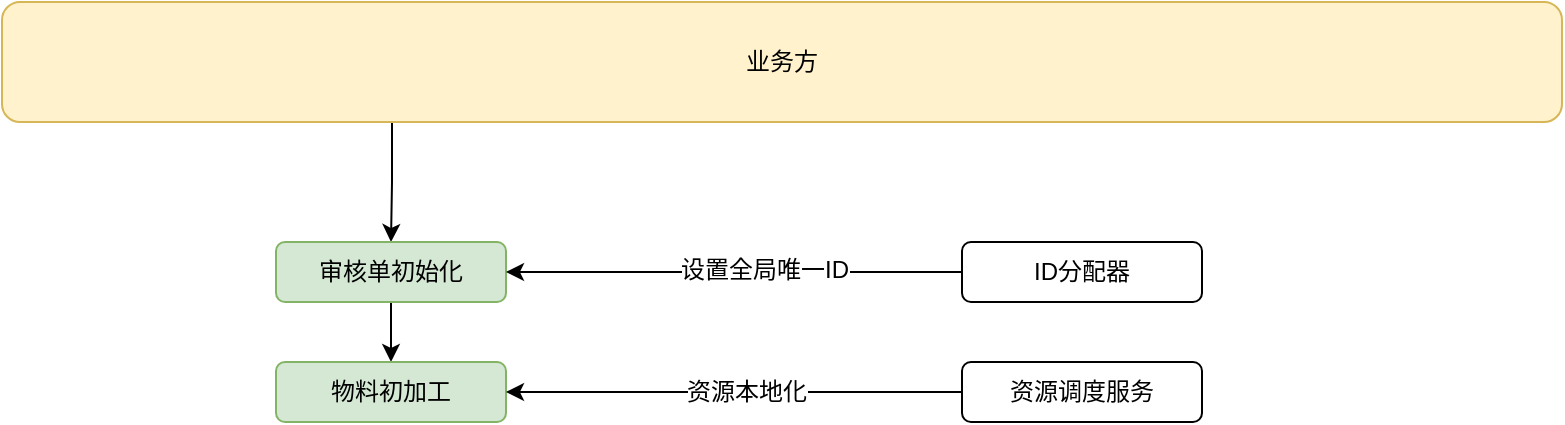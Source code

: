 <mxfile version="10.6.0" type="github"><diagram id="ipaudz4VoA9dsfCKTygL" name="Page-1"><mxGraphModel dx="918" dy="552" grid="1" gridSize="10" guides="1" tooltips="1" connect="1" arrows="1" fold="1" page="1" pageScale="1" pageWidth="827" pageHeight="1169" math="0" shadow="0"><root><mxCell id="0"/><mxCell id="1" parent="0"/><mxCell id="m9OTV7AAM7vStB_eTqAl-2" style="edgeStyle=orthogonalEdgeStyle;rounded=0;orthogonalLoop=1;jettySize=auto;html=1;exitX=0.25;exitY=1;exitDx=0;exitDy=0;entryX=0.5;entryY=0;entryDx=0;entryDy=0;" edge="1" parent="1" source="XifWRVbYAJfhHNXhCuVm-2" target="m9OTV7AAM7vStB_eTqAl-1"><mxGeometry relative="1" as="geometry"/></mxCell><mxCell id="XifWRVbYAJfhHNXhCuVm-2" value="业务方" style="rounded=1;whiteSpace=wrap;html=1;fillColor=#fff2cc;strokeColor=#d6b656;" parent="1" vertex="1"><mxGeometry x="30" y="520" width="780" height="60" as="geometry"/></mxCell><mxCell id="m9OTV7AAM7vStB_eTqAl-15" style="edgeStyle=orthogonalEdgeStyle;rounded=0;orthogonalLoop=1;jettySize=auto;html=1;exitX=0.5;exitY=1;exitDx=0;exitDy=0;" edge="1" parent="1" source="m9OTV7AAM7vStB_eTqAl-1" target="m9OTV7AAM7vStB_eTqAl-11"><mxGeometry relative="1" as="geometry"/></mxCell><mxCell id="m9OTV7AAM7vStB_eTqAl-1" value="审核单初始化" style="rounded=1;whiteSpace=wrap;html=1;fillColor=#d5e8d4;strokeColor=#82b366;" vertex="1" parent="1"><mxGeometry x="167" y="640" width="115" height="30" as="geometry"/></mxCell><mxCell id="m9OTV7AAM7vStB_eTqAl-6" style="edgeStyle=orthogonalEdgeStyle;rounded=0;orthogonalLoop=1;jettySize=auto;html=1;exitX=0;exitY=0.5;exitDx=0;exitDy=0;entryX=1;entryY=0.5;entryDx=0;entryDy=0;" edge="1" parent="1" source="m9OTV7AAM7vStB_eTqAl-3" target="m9OTV7AAM7vStB_eTqAl-1"><mxGeometry relative="1" as="geometry"/></mxCell><mxCell id="m9OTV7AAM7vStB_eTqAl-7" value="设置全局唯一ID" style="text;html=1;resizable=0;points=[];align=center;verticalAlign=middle;labelBackgroundColor=#ffffff;" vertex="1" connectable="0" parent="m9OTV7AAM7vStB_eTqAl-6"><mxGeometry x="-0.129" y="3" relative="1" as="geometry"><mxPoint y="-4" as="offset"/></mxGeometry></mxCell><mxCell id="m9OTV7AAM7vStB_eTqAl-3" value="ID分配器" style="rounded=1;whiteSpace=wrap;html=1;" vertex="1" parent="1"><mxGeometry x="510" y="640" width="120" height="30" as="geometry"/></mxCell><mxCell id="m9OTV7AAM7vStB_eTqAl-11" value="物料初加工" style="rounded=1;whiteSpace=wrap;html=1;fillColor=#d5e8d4;strokeColor=#82b366;" vertex="1" parent="1"><mxGeometry x="167" y="700" width="115" height="30" as="geometry"/></mxCell><mxCell id="m9OTV7AAM7vStB_eTqAl-13" style="edgeStyle=orthogonalEdgeStyle;rounded=0;orthogonalLoop=1;jettySize=auto;html=1;exitX=0;exitY=0.5;exitDx=0;exitDy=0;entryX=1;entryY=0.5;entryDx=0;entryDy=0;" edge="1" parent="1" source="m9OTV7AAM7vStB_eTqAl-12" target="m9OTV7AAM7vStB_eTqAl-11"><mxGeometry relative="1" as="geometry"/></mxCell><mxCell id="m9OTV7AAM7vStB_eTqAl-14" value="资源本地化" style="text;html=1;resizable=0;points=[];align=center;verticalAlign=middle;labelBackgroundColor=#ffffff;" vertex="1" connectable="0" parent="m9OTV7AAM7vStB_eTqAl-13"><mxGeometry x="-0.053" relative="1" as="geometry"><mxPoint as="offset"/></mxGeometry></mxCell><mxCell id="m9OTV7AAM7vStB_eTqAl-12" value="资源调度服务" style="rounded=1;whiteSpace=wrap;html=1;" vertex="1" parent="1"><mxGeometry x="510" y="700" width="120" height="30" as="geometry"/></mxCell></root></mxGraphModel></diagram></mxfile>